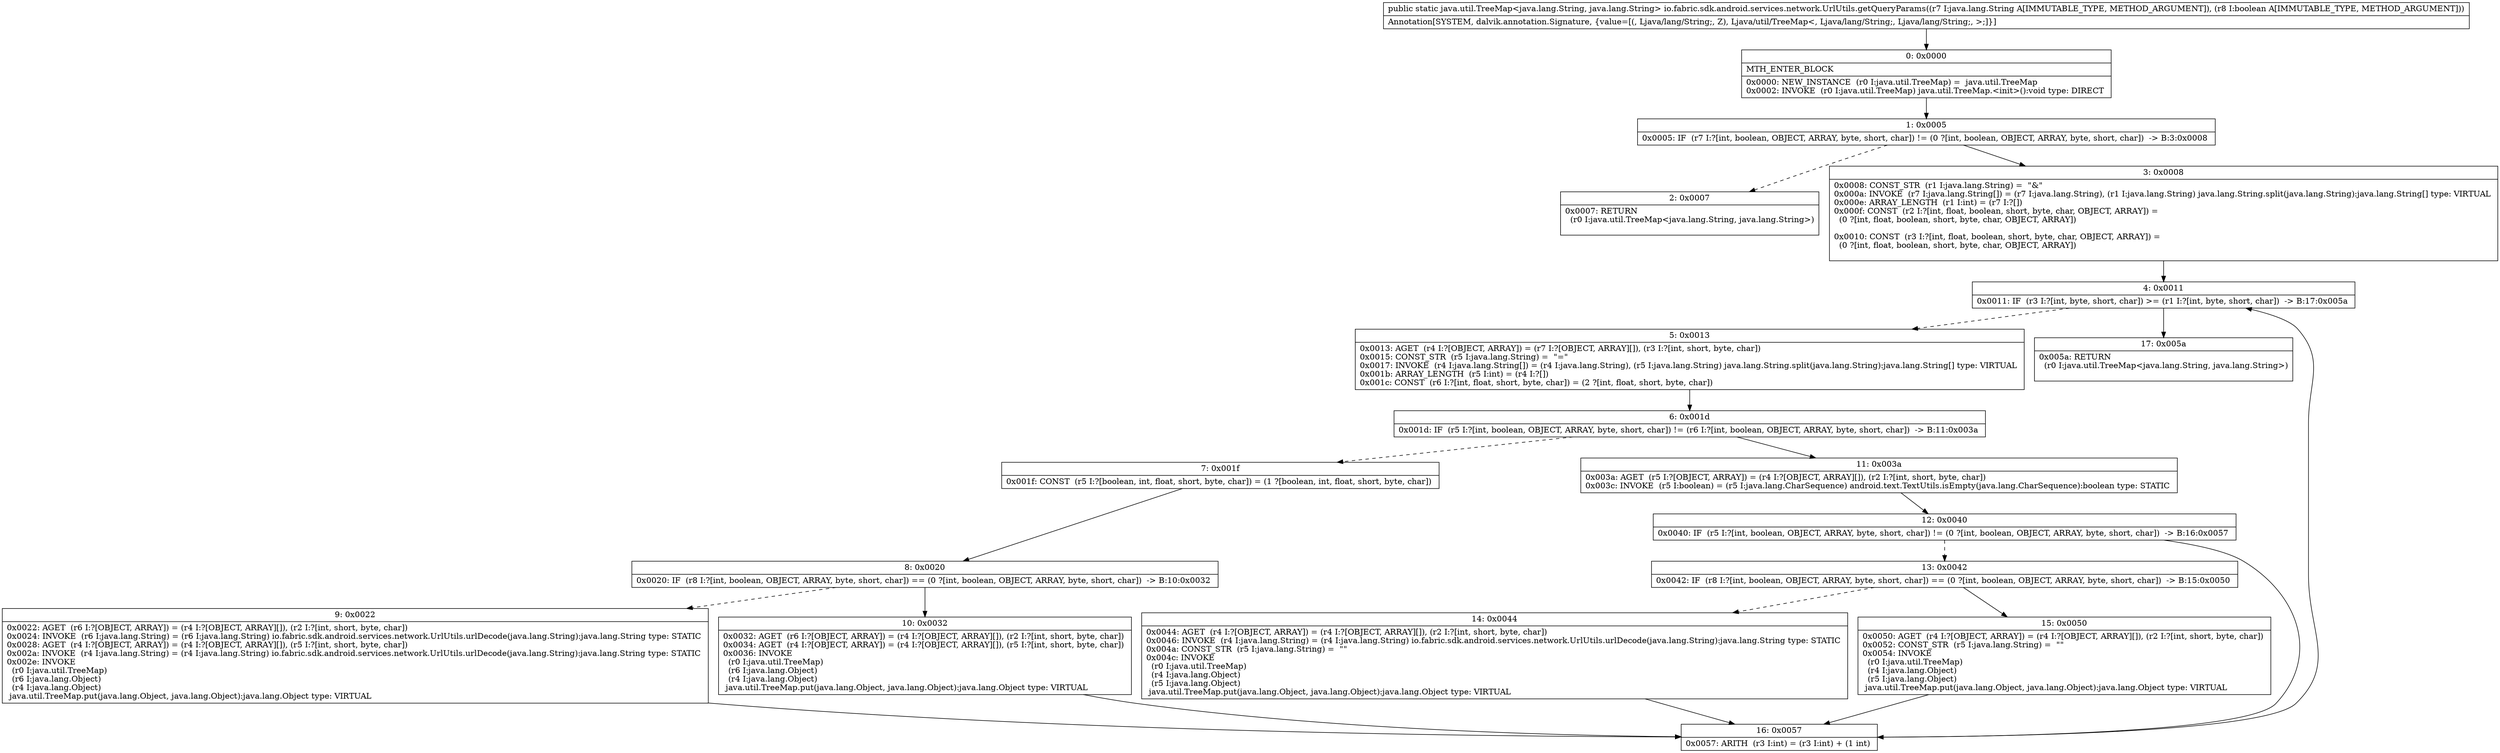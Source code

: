 digraph "CFG forio.fabric.sdk.android.services.network.UrlUtils.getQueryParams(Ljava\/lang\/String;Z)Ljava\/util\/TreeMap;" {
Node_0 [shape=record,label="{0\:\ 0x0000|MTH_ENTER_BLOCK\l|0x0000: NEW_INSTANCE  (r0 I:java.util.TreeMap) =  java.util.TreeMap \l0x0002: INVOKE  (r0 I:java.util.TreeMap) java.util.TreeMap.\<init\>():void type: DIRECT \l}"];
Node_1 [shape=record,label="{1\:\ 0x0005|0x0005: IF  (r7 I:?[int, boolean, OBJECT, ARRAY, byte, short, char]) != (0 ?[int, boolean, OBJECT, ARRAY, byte, short, char])  \-\> B:3:0x0008 \l}"];
Node_2 [shape=record,label="{2\:\ 0x0007|0x0007: RETURN  \l  (r0 I:java.util.TreeMap\<java.lang.String, java.lang.String\>)\l \l}"];
Node_3 [shape=record,label="{3\:\ 0x0008|0x0008: CONST_STR  (r1 I:java.lang.String) =  \"&\" \l0x000a: INVOKE  (r7 I:java.lang.String[]) = (r7 I:java.lang.String), (r1 I:java.lang.String) java.lang.String.split(java.lang.String):java.lang.String[] type: VIRTUAL \l0x000e: ARRAY_LENGTH  (r1 I:int) = (r7 I:?[]) \l0x000f: CONST  (r2 I:?[int, float, boolean, short, byte, char, OBJECT, ARRAY]) = \l  (0 ?[int, float, boolean, short, byte, char, OBJECT, ARRAY])\l \l0x0010: CONST  (r3 I:?[int, float, boolean, short, byte, char, OBJECT, ARRAY]) = \l  (0 ?[int, float, boolean, short, byte, char, OBJECT, ARRAY])\l \l}"];
Node_4 [shape=record,label="{4\:\ 0x0011|0x0011: IF  (r3 I:?[int, byte, short, char]) \>= (r1 I:?[int, byte, short, char])  \-\> B:17:0x005a \l}"];
Node_5 [shape=record,label="{5\:\ 0x0013|0x0013: AGET  (r4 I:?[OBJECT, ARRAY]) = (r7 I:?[OBJECT, ARRAY][]), (r3 I:?[int, short, byte, char]) \l0x0015: CONST_STR  (r5 I:java.lang.String) =  \"=\" \l0x0017: INVOKE  (r4 I:java.lang.String[]) = (r4 I:java.lang.String), (r5 I:java.lang.String) java.lang.String.split(java.lang.String):java.lang.String[] type: VIRTUAL \l0x001b: ARRAY_LENGTH  (r5 I:int) = (r4 I:?[]) \l0x001c: CONST  (r6 I:?[int, float, short, byte, char]) = (2 ?[int, float, short, byte, char]) \l}"];
Node_6 [shape=record,label="{6\:\ 0x001d|0x001d: IF  (r5 I:?[int, boolean, OBJECT, ARRAY, byte, short, char]) != (r6 I:?[int, boolean, OBJECT, ARRAY, byte, short, char])  \-\> B:11:0x003a \l}"];
Node_7 [shape=record,label="{7\:\ 0x001f|0x001f: CONST  (r5 I:?[boolean, int, float, short, byte, char]) = (1 ?[boolean, int, float, short, byte, char]) \l}"];
Node_8 [shape=record,label="{8\:\ 0x0020|0x0020: IF  (r8 I:?[int, boolean, OBJECT, ARRAY, byte, short, char]) == (0 ?[int, boolean, OBJECT, ARRAY, byte, short, char])  \-\> B:10:0x0032 \l}"];
Node_9 [shape=record,label="{9\:\ 0x0022|0x0022: AGET  (r6 I:?[OBJECT, ARRAY]) = (r4 I:?[OBJECT, ARRAY][]), (r2 I:?[int, short, byte, char]) \l0x0024: INVOKE  (r6 I:java.lang.String) = (r6 I:java.lang.String) io.fabric.sdk.android.services.network.UrlUtils.urlDecode(java.lang.String):java.lang.String type: STATIC \l0x0028: AGET  (r4 I:?[OBJECT, ARRAY]) = (r4 I:?[OBJECT, ARRAY][]), (r5 I:?[int, short, byte, char]) \l0x002a: INVOKE  (r4 I:java.lang.String) = (r4 I:java.lang.String) io.fabric.sdk.android.services.network.UrlUtils.urlDecode(java.lang.String):java.lang.String type: STATIC \l0x002e: INVOKE  \l  (r0 I:java.util.TreeMap)\l  (r6 I:java.lang.Object)\l  (r4 I:java.lang.Object)\l java.util.TreeMap.put(java.lang.Object, java.lang.Object):java.lang.Object type: VIRTUAL \l}"];
Node_10 [shape=record,label="{10\:\ 0x0032|0x0032: AGET  (r6 I:?[OBJECT, ARRAY]) = (r4 I:?[OBJECT, ARRAY][]), (r2 I:?[int, short, byte, char]) \l0x0034: AGET  (r4 I:?[OBJECT, ARRAY]) = (r4 I:?[OBJECT, ARRAY][]), (r5 I:?[int, short, byte, char]) \l0x0036: INVOKE  \l  (r0 I:java.util.TreeMap)\l  (r6 I:java.lang.Object)\l  (r4 I:java.lang.Object)\l java.util.TreeMap.put(java.lang.Object, java.lang.Object):java.lang.Object type: VIRTUAL \l}"];
Node_11 [shape=record,label="{11\:\ 0x003a|0x003a: AGET  (r5 I:?[OBJECT, ARRAY]) = (r4 I:?[OBJECT, ARRAY][]), (r2 I:?[int, short, byte, char]) \l0x003c: INVOKE  (r5 I:boolean) = (r5 I:java.lang.CharSequence) android.text.TextUtils.isEmpty(java.lang.CharSequence):boolean type: STATIC \l}"];
Node_12 [shape=record,label="{12\:\ 0x0040|0x0040: IF  (r5 I:?[int, boolean, OBJECT, ARRAY, byte, short, char]) != (0 ?[int, boolean, OBJECT, ARRAY, byte, short, char])  \-\> B:16:0x0057 \l}"];
Node_13 [shape=record,label="{13\:\ 0x0042|0x0042: IF  (r8 I:?[int, boolean, OBJECT, ARRAY, byte, short, char]) == (0 ?[int, boolean, OBJECT, ARRAY, byte, short, char])  \-\> B:15:0x0050 \l}"];
Node_14 [shape=record,label="{14\:\ 0x0044|0x0044: AGET  (r4 I:?[OBJECT, ARRAY]) = (r4 I:?[OBJECT, ARRAY][]), (r2 I:?[int, short, byte, char]) \l0x0046: INVOKE  (r4 I:java.lang.String) = (r4 I:java.lang.String) io.fabric.sdk.android.services.network.UrlUtils.urlDecode(java.lang.String):java.lang.String type: STATIC \l0x004a: CONST_STR  (r5 I:java.lang.String) =  \"\" \l0x004c: INVOKE  \l  (r0 I:java.util.TreeMap)\l  (r4 I:java.lang.Object)\l  (r5 I:java.lang.Object)\l java.util.TreeMap.put(java.lang.Object, java.lang.Object):java.lang.Object type: VIRTUAL \l}"];
Node_15 [shape=record,label="{15\:\ 0x0050|0x0050: AGET  (r4 I:?[OBJECT, ARRAY]) = (r4 I:?[OBJECT, ARRAY][]), (r2 I:?[int, short, byte, char]) \l0x0052: CONST_STR  (r5 I:java.lang.String) =  \"\" \l0x0054: INVOKE  \l  (r0 I:java.util.TreeMap)\l  (r4 I:java.lang.Object)\l  (r5 I:java.lang.Object)\l java.util.TreeMap.put(java.lang.Object, java.lang.Object):java.lang.Object type: VIRTUAL \l}"];
Node_16 [shape=record,label="{16\:\ 0x0057|0x0057: ARITH  (r3 I:int) = (r3 I:int) + (1 int) \l}"];
Node_17 [shape=record,label="{17\:\ 0x005a|0x005a: RETURN  \l  (r0 I:java.util.TreeMap\<java.lang.String, java.lang.String\>)\l \l}"];
MethodNode[shape=record,label="{public static java.util.TreeMap\<java.lang.String, java.lang.String\> io.fabric.sdk.android.services.network.UrlUtils.getQueryParams((r7 I:java.lang.String A[IMMUTABLE_TYPE, METHOD_ARGUMENT]), (r8 I:boolean A[IMMUTABLE_TYPE, METHOD_ARGUMENT]))  | Annotation[SYSTEM, dalvik.annotation.Signature, \{value=[(, Ljava\/lang\/String;, Z), Ljava\/util\/TreeMap\<, Ljava\/lang\/String;, Ljava\/lang\/String;, \>;]\}]\l}"];
MethodNode -> Node_0;
Node_0 -> Node_1;
Node_1 -> Node_2[style=dashed];
Node_1 -> Node_3;
Node_3 -> Node_4;
Node_4 -> Node_5[style=dashed];
Node_4 -> Node_17;
Node_5 -> Node_6;
Node_6 -> Node_7[style=dashed];
Node_6 -> Node_11;
Node_7 -> Node_8;
Node_8 -> Node_9[style=dashed];
Node_8 -> Node_10;
Node_9 -> Node_16;
Node_10 -> Node_16;
Node_11 -> Node_12;
Node_12 -> Node_13[style=dashed];
Node_12 -> Node_16;
Node_13 -> Node_14[style=dashed];
Node_13 -> Node_15;
Node_14 -> Node_16;
Node_15 -> Node_16;
Node_16 -> Node_4;
}

